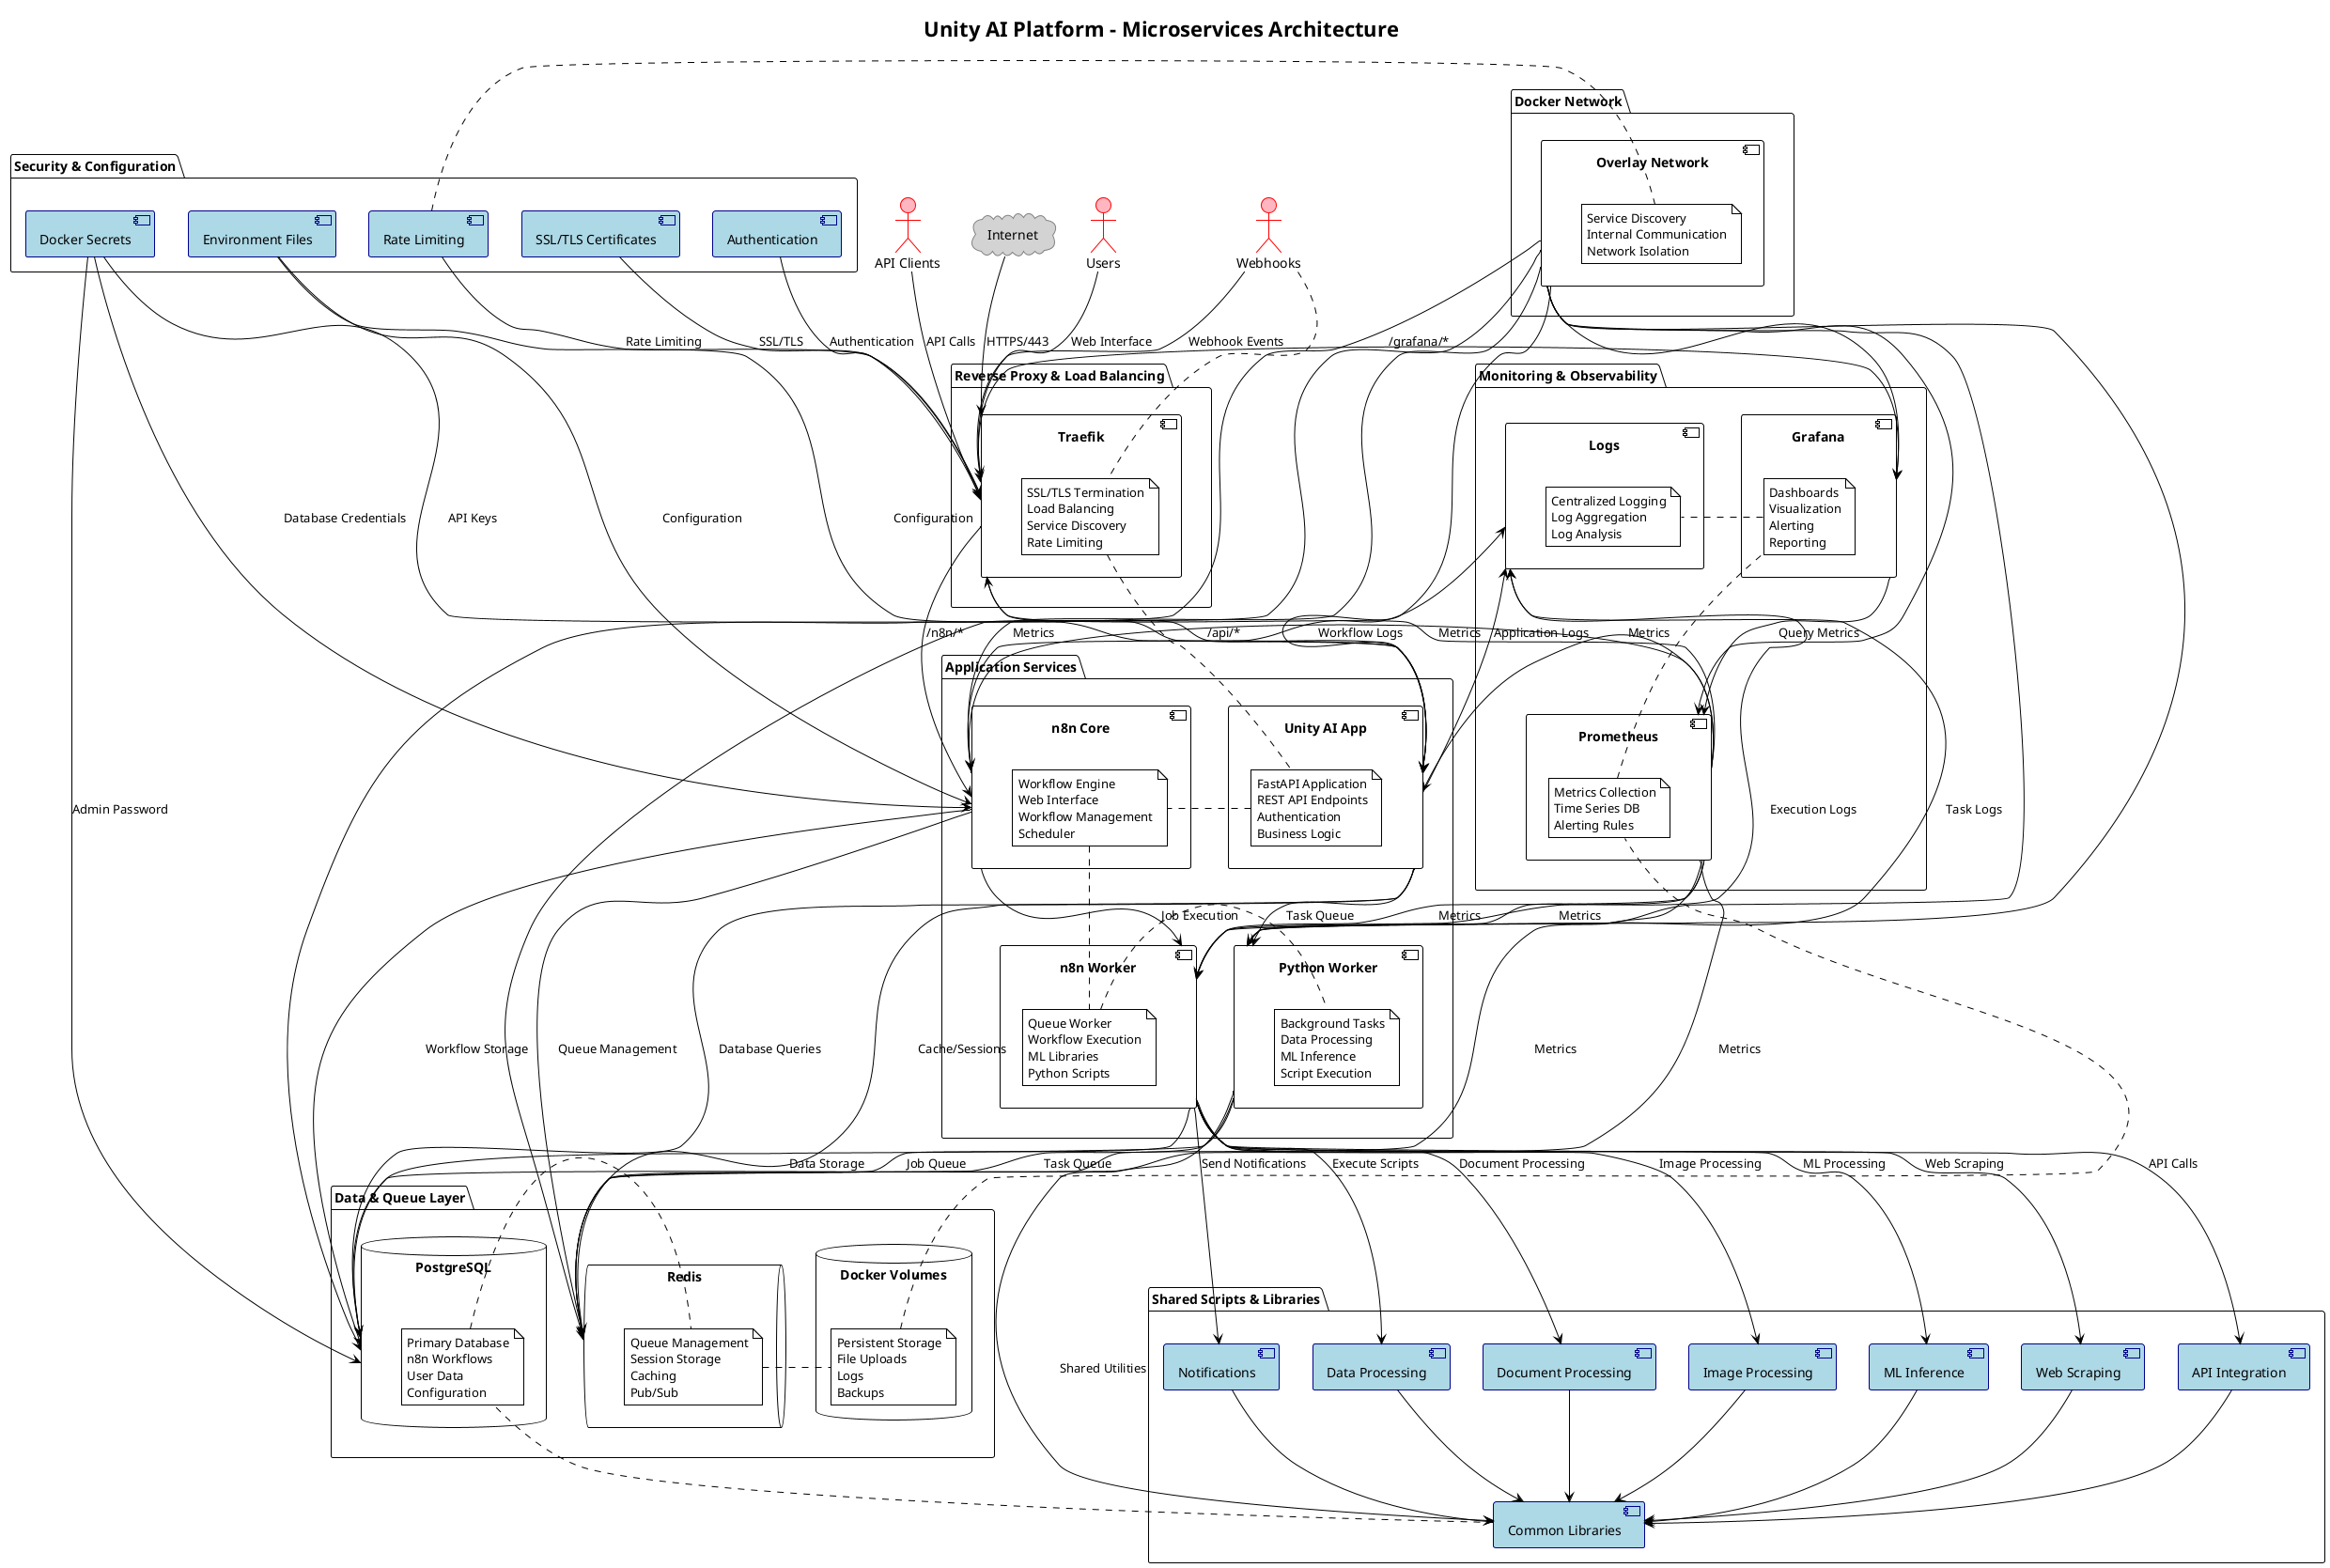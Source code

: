 @startuml Unity AI Platform Architecture
!theme plain
title Unity AI Platform - Microservices Architecture

!define RECTANGLE class
!define COMPONENT component
!define DATABASE database
!define QUEUE queue
!define CLOUD cloud
!define ACTOR actor

' External Layer
CLOUD "Internet" as internet
ACTOR "Users" as users
ACTOR "API Clients" as clients
ACTOR "Webhooks" as webhooks

' Reverse Proxy Layer
package "Reverse Proxy & Load Balancing" {
  COMPONENT "Traefik" as traefik {
    note right: SSL/TLS Termination\nLoad Balancing\nService Discovery\nRate Limiting
  }
}

' Application Services Layer
package "Application Services" {
  COMPONENT "Unity AI App" as unityai {
    note right: FastAPI Application\nREST API Endpoints\nAuthentication\nBusiness Logic
  }
  
  COMPONENT "n8n Core" as n8n_core {
    note right: Workflow Engine\nWeb Interface\nWorkflow Management\nScheduler
  }
  
  COMPONENT "n8n Worker" as n8n_worker {
    note right: Queue Worker\nWorkflow Execution\nML Libraries\nPython Scripts
  }
  
  COMPONENT "Python Worker" as python_worker {
    note right: Background Tasks\nData Processing\nML Inference\nScript Execution
  }
}

' Shared Resources
package "Shared Scripts & Libraries" {
  COMPONENT "Data Processing" as data_scripts
  COMPONENT "ML Inference" as ml_scripts
  COMPONENT "Web Scraping" as scraping_scripts
  COMPONENT "Document Processing" as doc_scripts
  COMPONENT "Image Processing" as img_scripts
  COMPONENT "API Integration" as api_scripts
  COMPONENT "Notifications" as notification_scripts
  COMPONENT "Common Libraries" as common_libs
}

' Data & Queue Layer
package "Data & Queue Layer" {
  DATABASE "PostgreSQL" as postgres {
    note right: Primary Database\nn8n Workflows\nUser Data\nConfiguration
  }
  
  QUEUE "Redis" as redis {
    note right: Queue Management\nSession Storage\nCaching\nPub/Sub
  }
  
  DATABASE "Docker Volumes" as volumes {
    note right: Persistent Storage\nFile Uploads\nLogs\nBackups
  }
}

' Monitoring Layer
package "Monitoring & Observability" {
  COMPONENT "Prometheus" as prometheus {
    note right: Metrics Collection\nTime Series DB\nAlerting Rules
  }
  
  COMPONENT "Grafana" as grafana {
    note right: Dashboards\nVisualization\nAlerting\nReporting
  }
  
  COMPONENT "Logs" as logs {
    note right: Centralized Logging\nLog Aggregation\nLog Analysis
  }
}

' Security Layer
package "Security & Configuration" {
  COMPONENT "Docker Secrets" as secrets
  COMPONENT "Environment Files" as env_files
  COMPONENT "SSL/TLS Certificates" as certificates
  COMPONENT "Authentication" as auth
  COMPONENT "Rate Limiting" as rate_limit
}

' Network Layer
package "Docker Network" {
  COMPONENT "Overlay Network" as network {
    note right: Service Discovery\nInternal Communication\nNetwork Isolation
  }
}

' External Connections
internet --> traefik : HTTPS/443
users --> traefik : Web Interface
clients --> traefik : API Calls
webhooks --> traefik : Webhook Events

' Traefik Routing
traefik --> unityai : /api/*
traefik --> n8n_core : /n8n/*
traefik --> grafana : /grafana/*

' Application Service Connections
unityai --> postgres : Database Queries
unityai --> redis : Cache/Sessions
unityai --> python_worker : Task Queue

n8n_core --> postgres : Workflow Storage
n8n_core --> redis : Queue Management
n8n_core --> n8n_worker : Job Execution

n8n_worker --> redis : Job Queue
n8n_worker --> data_scripts : Execute Scripts
n8n_worker --> ml_scripts : ML Processing
n8n_worker --> scraping_scripts : Web Scraping
n8n_worker --> doc_scripts : Document Processing
n8n_worker --> img_scripts : Image Processing
n8n_worker --> api_scripts : API Calls
n8n_worker --> notification_scripts : Send Notifications

python_worker --> redis : Task Queue
python_worker --> postgres : Data Storage
python_worker --> common_libs : Shared Utilities

' Shared Resources Dependencies
data_scripts --> common_libs
ml_scripts --> common_libs
scraping_scripts --> common_libs
doc_scripts --> common_libs
img_scripts --> common_libs
api_scripts --> common_libs
notification_scripts --> common_libs

' Monitoring Connections
prometheus --> unityai : Metrics
prometheus --> n8n_core : Metrics
prometheus --> n8n_worker : Metrics
prometheus --> python_worker : Metrics
prometheus --> postgres : Metrics
prometheus --> redis : Metrics
prometheus --> traefik : Metrics

grafana --> prometheus : Query Metrics
logs <-- unityai : Application Logs
logs <-- n8n_core : Workflow Logs
logs <-- n8n_worker : Execution Logs
logs <-- python_worker : Task Logs

' Security Connections
secrets --> unityai : API Keys
secrets --> n8n_core : Database Credentials
secrets --> postgres : Admin Password
env_files --> unityai : Configuration
env_files --> n8n_core : Configuration
certificates --> traefik : SSL/TLS
auth --> traefik : Authentication
rate_limit --> traefik : Rate Limiting

' Network Layer
network --> unityai
network --> n8n_core
network --> n8n_worker
network --> python_worker
network --> postgres
network --> redis
network --> prometheus
network --> grafana

' Styling
skinparam component {
  BackgroundColor LightBlue
  BorderColor DarkBlue
}

skinparam database {
  BackgroundColor LightGreen
  BorderColor DarkGreen
}

skinparam queue {
  BackgroundColor LightYellow
  BorderColor Orange
}

skinparam cloud {
  BackgroundColor LightGray
  BorderColor Gray
}

skinparam actor {
  BackgroundColor LightPink
  BorderColor Red
}

skinparam package {
  BackgroundColor White
  BorderColor Black
  FontStyle bold
}

@enduml